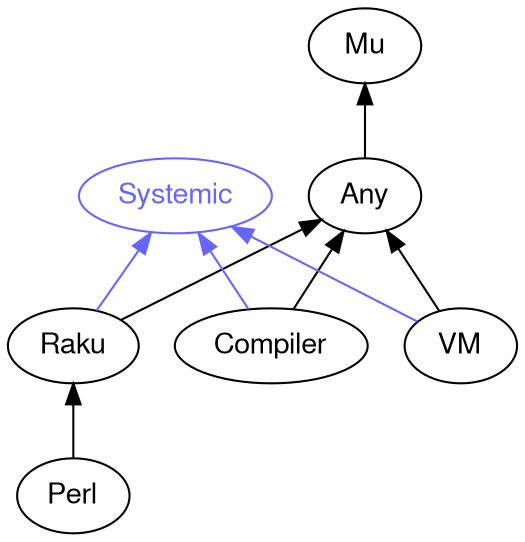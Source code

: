digraph "perl6-type-graph" {
    rankdir=BT;
    splines=polyline;
    overlap=false; 
    // Types
    "Systemic" [color="#6666FF", fontcolor="#6666FF", href="/type/Systemic", fontname="FreeSans"];
    "Mu" [color="#000000", fontcolor="#000000", href="/type/Mu", fontname="FreeSans"];
    "Any" [color="#000000", fontcolor="#000000", href="/type/Any", fontname="FreeSans"];
    "Raku" [color="#000000", fontcolor="#000000", href="/type/Raku", fontname="FreeSans"];
    "Compiler" [color="#000000", fontcolor="#000000", href="/type/Compiler", fontname="FreeSans"];
    "VM" [color="#000000", fontcolor="#000000", href="/type/VM", fontname="FreeSans"];
    "Perl" [color="#000000", fontcolor="#000000", href="/type/Perl", fontname="FreeSans"];

    // Superclasses
    "Any" -> "Mu" [color="#000000"];
    "Raku" -> "Any" [color="#000000"];
    "Compiler" -> "Any" [color="#000000"];
    "VM" -> "Any" [color="#000000"];
    "Perl" -> "Raku" [color="#000000"];

    // Roles
    "Raku" -> "Systemic" [color="#6666FF"];
    "Compiler" -> "Systemic" [color="#6666FF"];
    "VM" -> "Systemic" [color="#6666FF"];
}
